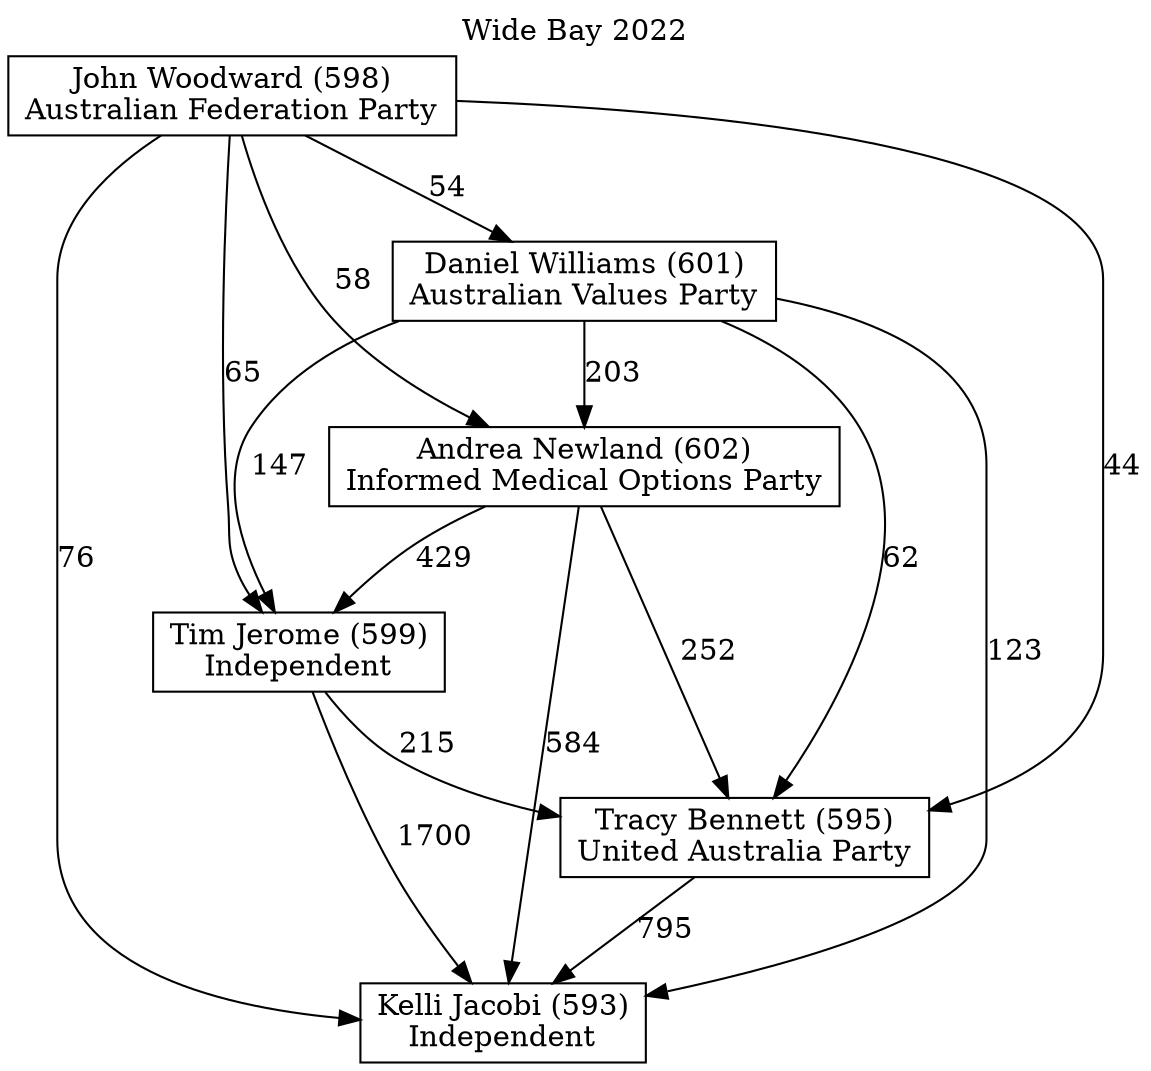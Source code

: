 // House preference flow
digraph "Kelli Jacobi (593)_Wide Bay_2022" {
	graph [label="Wide Bay 2022" labelloc=t mclimit=10]
	node [shape=box]
	"John Woodward (598)" [label="John Woodward (598)
Australian Federation Party"]
	"Kelli Jacobi (593)" [label="Kelli Jacobi (593)
Independent"]
	"Tracy Bennett (595)" [label="Tracy Bennett (595)
United Australia Party"]
	"Tim Jerome (599)" [label="Tim Jerome (599)
Independent"]
	"Andrea Newland (602)" [label="Andrea Newland (602)
Informed Medical Options Party"]
	"Daniel Williams (601)" [label="Daniel Williams (601)
Australian Values Party"]
	"Andrea Newland (602)" -> "Kelli Jacobi (593)" [label=584]
	"Andrea Newland (602)" -> "Tim Jerome (599)" [label=429]
	"Andrea Newland (602)" -> "Tracy Bennett (595)" [label=252]
	"Tim Jerome (599)" -> "Tracy Bennett (595)" [label=215]
	"John Woodward (598)" -> "Kelli Jacobi (593)" [label=76]
	"Daniel Williams (601)" -> "Kelli Jacobi (593)" [label=123]
	"John Woodward (598)" -> "Daniel Williams (601)" [label=54]
	"Daniel Williams (601)" -> "Tim Jerome (599)" [label=147]
	"Tracy Bennett (595)" -> "Kelli Jacobi (593)" [label=795]
	"Daniel Williams (601)" -> "Andrea Newland (602)" [label=203]
	"Daniel Williams (601)" -> "Tracy Bennett (595)" [label=62]
	"John Woodward (598)" -> "Andrea Newland (602)" [label=58]
	"Tim Jerome (599)" -> "Kelli Jacobi (593)" [label=1700]
	"John Woodward (598)" -> "Tracy Bennett (595)" [label=44]
	"John Woodward (598)" -> "Tim Jerome (599)" [label=65]
}
